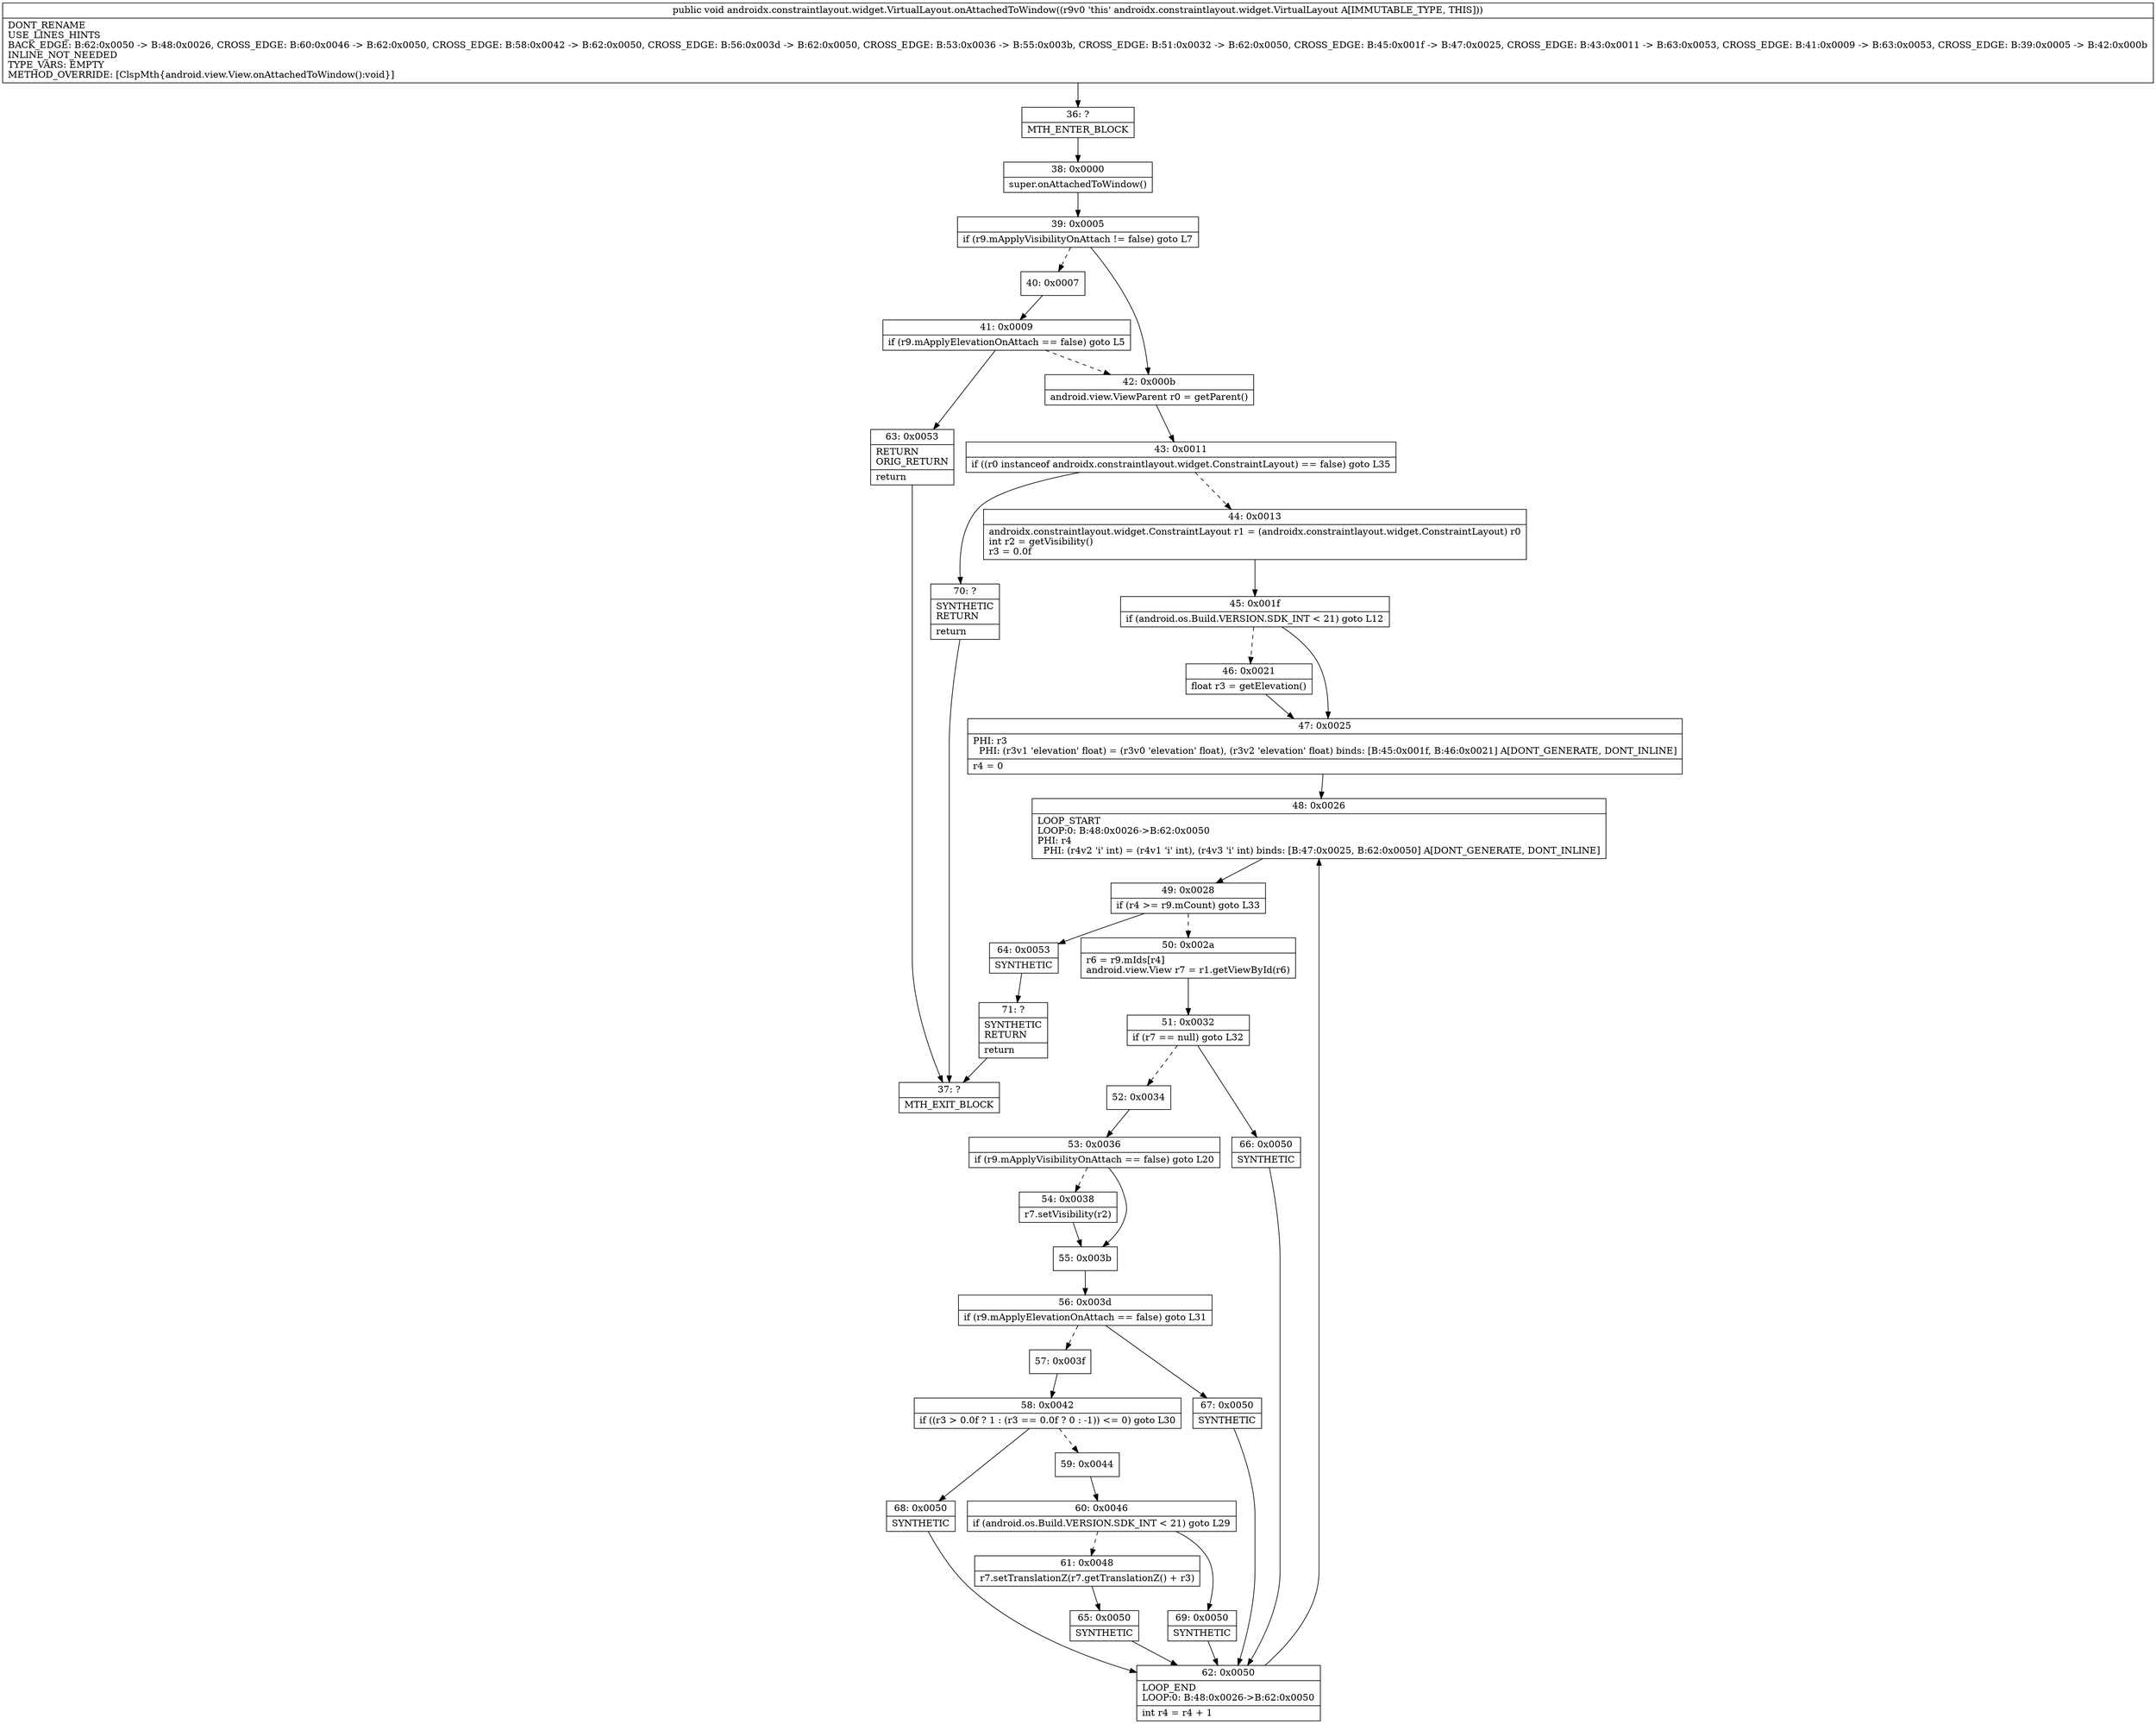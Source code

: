 digraph "CFG forandroidx.constraintlayout.widget.VirtualLayout.onAttachedToWindow()V" {
Node_36 [shape=record,label="{36\:\ ?|MTH_ENTER_BLOCK\l}"];
Node_38 [shape=record,label="{38\:\ 0x0000|super.onAttachedToWindow()\l}"];
Node_39 [shape=record,label="{39\:\ 0x0005|if (r9.mApplyVisibilityOnAttach != false) goto L7\l}"];
Node_40 [shape=record,label="{40\:\ 0x0007}"];
Node_41 [shape=record,label="{41\:\ 0x0009|if (r9.mApplyElevationOnAttach == false) goto L5\l}"];
Node_63 [shape=record,label="{63\:\ 0x0053|RETURN\lORIG_RETURN\l|return\l}"];
Node_37 [shape=record,label="{37\:\ ?|MTH_EXIT_BLOCK\l}"];
Node_42 [shape=record,label="{42\:\ 0x000b|android.view.ViewParent r0 = getParent()\l}"];
Node_43 [shape=record,label="{43\:\ 0x0011|if ((r0 instanceof androidx.constraintlayout.widget.ConstraintLayout) == false) goto L35\l}"];
Node_44 [shape=record,label="{44\:\ 0x0013|androidx.constraintlayout.widget.ConstraintLayout r1 = (androidx.constraintlayout.widget.ConstraintLayout) r0\lint r2 = getVisibility()\lr3 = 0.0f\l}"];
Node_45 [shape=record,label="{45\:\ 0x001f|if (android.os.Build.VERSION.SDK_INT \< 21) goto L12\l}"];
Node_46 [shape=record,label="{46\:\ 0x0021|float r3 = getElevation()\l}"];
Node_47 [shape=record,label="{47\:\ 0x0025|PHI: r3 \l  PHI: (r3v1 'elevation' float) = (r3v0 'elevation' float), (r3v2 'elevation' float) binds: [B:45:0x001f, B:46:0x0021] A[DONT_GENERATE, DONT_INLINE]\l|r4 = 0\l}"];
Node_48 [shape=record,label="{48\:\ 0x0026|LOOP_START\lLOOP:0: B:48:0x0026\-\>B:62:0x0050\lPHI: r4 \l  PHI: (r4v2 'i' int) = (r4v1 'i' int), (r4v3 'i' int) binds: [B:47:0x0025, B:62:0x0050] A[DONT_GENERATE, DONT_INLINE]\l}"];
Node_49 [shape=record,label="{49\:\ 0x0028|if (r4 \>= r9.mCount) goto L33\l}"];
Node_50 [shape=record,label="{50\:\ 0x002a|r6 = r9.mIds[r4]\landroid.view.View r7 = r1.getViewById(r6)\l}"];
Node_51 [shape=record,label="{51\:\ 0x0032|if (r7 == null) goto L32\l}"];
Node_52 [shape=record,label="{52\:\ 0x0034}"];
Node_53 [shape=record,label="{53\:\ 0x0036|if (r9.mApplyVisibilityOnAttach == false) goto L20\l}"];
Node_54 [shape=record,label="{54\:\ 0x0038|r7.setVisibility(r2)\l}"];
Node_55 [shape=record,label="{55\:\ 0x003b}"];
Node_56 [shape=record,label="{56\:\ 0x003d|if (r9.mApplyElevationOnAttach == false) goto L31\l}"];
Node_57 [shape=record,label="{57\:\ 0x003f}"];
Node_58 [shape=record,label="{58\:\ 0x0042|if ((r3 \> 0.0f ? 1 : (r3 == 0.0f ? 0 : \-1)) \<= 0) goto L30\l}"];
Node_59 [shape=record,label="{59\:\ 0x0044}"];
Node_60 [shape=record,label="{60\:\ 0x0046|if (android.os.Build.VERSION.SDK_INT \< 21) goto L29\l}"];
Node_61 [shape=record,label="{61\:\ 0x0048|r7.setTranslationZ(r7.getTranslationZ() + r3)\l}"];
Node_65 [shape=record,label="{65\:\ 0x0050|SYNTHETIC\l}"];
Node_62 [shape=record,label="{62\:\ 0x0050|LOOP_END\lLOOP:0: B:48:0x0026\-\>B:62:0x0050\l|int r4 = r4 + 1\l}"];
Node_69 [shape=record,label="{69\:\ 0x0050|SYNTHETIC\l}"];
Node_68 [shape=record,label="{68\:\ 0x0050|SYNTHETIC\l}"];
Node_67 [shape=record,label="{67\:\ 0x0050|SYNTHETIC\l}"];
Node_66 [shape=record,label="{66\:\ 0x0050|SYNTHETIC\l}"];
Node_64 [shape=record,label="{64\:\ 0x0053|SYNTHETIC\l}"];
Node_71 [shape=record,label="{71\:\ ?|SYNTHETIC\lRETURN\l|return\l}"];
Node_70 [shape=record,label="{70\:\ ?|SYNTHETIC\lRETURN\l|return\l}"];
MethodNode[shape=record,label="{public void androidx.constraintlayout.widget.VirtualLayout.onAttachedToWindow((r9v0 'this' androidx.constraintlayout.widget.VirtualLayout A[IMMUTABLE_TYPE, THIS]))  | DONT_RENAME\lUSE_LINES_HINTS\lBACK_EDGE: B:62:0x0050 \-\> B:48:0x0026, CROSS_EDGE: B:60:0x0046 \-\> B:62:0x0050, CROSS_EDGE: B:58:0x0042 \-\> B:62:0x0050, CROSS_EDGE: B:56:0x003d \-\> B:62:0x0050, CROSS_EDGE: B:53:0x0036 \-\> B:55:0x003b, CROSS_EDGE: B:51:0x0032 \-\> B:62:0x0050, CROSS_EDGE: B:45:0x001f \-\> B:47:0x0025, CROSS_EDGE: B:43:0x0011 \-\> B:63:0x0053, CROSS_EDGE: B:41:0x0009 \-\> B:63:0x0053, CROSS_EDGE: B:39:0x0005 \-\> B:42:0x000b\lINLINE_NOT_NEEDED\lTYPE_VARS: EMPTY\lMETHOD_OVERRIDE: [ClspMth\{android.view.View.onAttachedToWindow():void\}]\l}"];
MethodNode -> Node_36;Node_36 -> Node_38;
Node_38 -> Node_39;
Node_39 -> Node_40[style=dashed];
Node_39 -> Node_42;
Node_40 -> Node_41;
Node_41 -> Node_42[style=dashed];
Node_41 -> Node_63;
Node_63 -> Node_37;
Node_42 -> Node_43;
Node_43 -> Node_44[style=dashed];
Node_43 -> Node_70;
Node_44 -> Node_45;
Node_45 -> Node_46[style=dashed];
Node_45 -> Node_47;
Node_46 -> Node_47;
Node_47 -> Node_48;
Node_48 -> Node_49;
Node_49 -> Node_50[style=dashed];
Node_49 -> Node_64;
Node_50 -> Node_51;
Node_51 -> Node_52[style=dashed];
Node_51 -> Node_66;
Node_52 -> Node_53;
Node_53 -> Node_54[style=dashed];
Node_53 -> Node_55;
Node_54 -> Node_55;
Node_55 -> Node_56;
Node_56 -> Node_57[style=dashed];
Node_56 -> Node_67;
Node_57 -> Node_58;
Node_58 -> Node_59[style=dashed];
Node_58 -> Node_68;
Node_59 -> Node_60;
Node_60 -> Node_61[style=dashed];
Node_60 -> Node_69;
Node_61 -> Node_65;
Node_65 -> Node_62;
Node_62 -> Node_48;
Node_69 -> Node_62;
Node_68 -> Node_62;
Node_67 -> Node_62;
Node_66 -> Node_62;
Node_64 -> Node_71;
Node_71 -> Node_37;
Node_70 -> Node_37;
}

